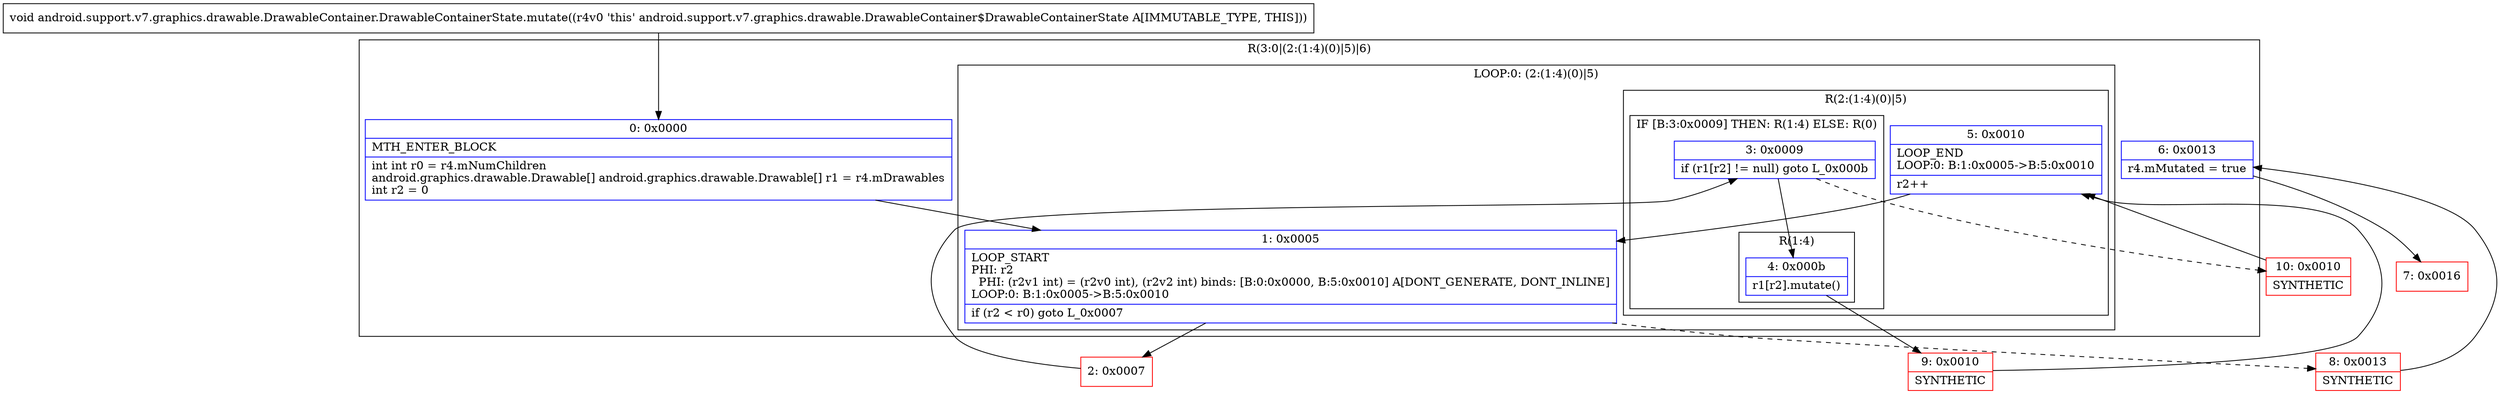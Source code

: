 digraph "CFG forandroid.support.v7.graphics.drawable.DrawableContainer.DrawableContainerState.mutate()V" {
subgraph cluster_Region_2052244276 {
label = "R(3:0|(2:(1:4)(0)|5)|6)";
node [shape=record,color=blue];
Node_0 [shape=record,label="{0\:\ 0x0000|MTH_ENTER_BLOCK\l|int int r0 = r4.mNumChildren\landroid.graphics.drawable.Drawable[] android.graphics.drawable.Drawable[] r1 = r4.mDrawables\lint r2 = 0\l}"];
subgraph cluster_LoopRegion_205521508 {
label = "LOOP:0: (2:(1:4)(0)|5)";
node [shape=record,color=blue];
Node_1 [shape=record,label="{1\:\ 0x0005|LOOP_START\lPHI: r2 \l  PHI: (r2v1 int) = (r2v0 int), (r2v2 int) binds: [B:0:0x0000, B:5:0x0010] A[DONT_GENERATE, DONT_INLINE]\lLOOP:0: B:1:0x0005\-\>B:5:0x0010\l|if (r2 \< r0) goto L_0x0007\l}"];
subgraph cluster_Region_445149306 {
label = "R(2:(1:4)(0)|5)";
node [shape=record,color=blue];
subgraph cluster_IfRegion_1842838234 {
label = "IF [B:3:0x0009] THEN: R(1:4) ELSE: R(0)";
node [shape=record,color=blue];
Node_3 [shape=record,label="{3\:\ 0x0009|if (r1[r2] != null) goto L_0x000b\l}"];
subgraph cluster_Region_1991198456 {
label = "R(1:4)";
node [shape=record,color=blue];
Node_4 [shape=record,label="{4\:\ 0x000b|r1[r2].mutate()\l}"];
}
subgraph cluster_Region_115874292 {
label = "R(0)";
node [shape=record,color=blue];
}
}
Node_5 [shape=record,label="{5\:\ 0x0010|LOOP_END\lLOOP:0: B:1:0x0005\-\>B:5:0x0010\l|r2++\l}"];
}
}
Node_6 [shape=record,label="{6\:\ 0x0013|r4.mMutated = true\l}"];
}
Node_2 [shape=record,color=red,label="{2\:\ 0x0007}"];
Node_7 [shape=record,color=red,label="{7\:\ 0x0016}"];
Node_8 [shape=record,color=red,label="{8\:\ 0x0013|SYNTHETIC\l}"];
Node_9 [shape=record,color=red,label="{9\:\ 0x0010|SYNTHETIC\l}"];
Node_10 [shape=record,color=red,label="{10\:\ 0x0010|SYNTHETIC\l}"];
MethodNode[shape=record,label="{void android.support.v7.graphics.drawable.DrawableContainer.DrawableContainerState.mutate((r4v0 'this' android.support.v7.graphics.drawable.DrawableContainer$DrawableContainerState A[IMMUTABLE_TYPE, THIS])) }"];
MethodNode -> Node_0;
Node_0 -> Node_1;
Node_1 -> Node_2;
Node_1 -> Node_8[style=dashed];
Node_3 -> Node_4;
Node_3 -> Node_10[style=dashed];
Node_4 -> Node_9;
Node_5 -> Node_1;
Node_6 -> Node_7;
Node_2 -> Node_3;
Node_8 -> Node_6;
Node_9 -> Node_5;
Node_10 -> Node_5;
}

